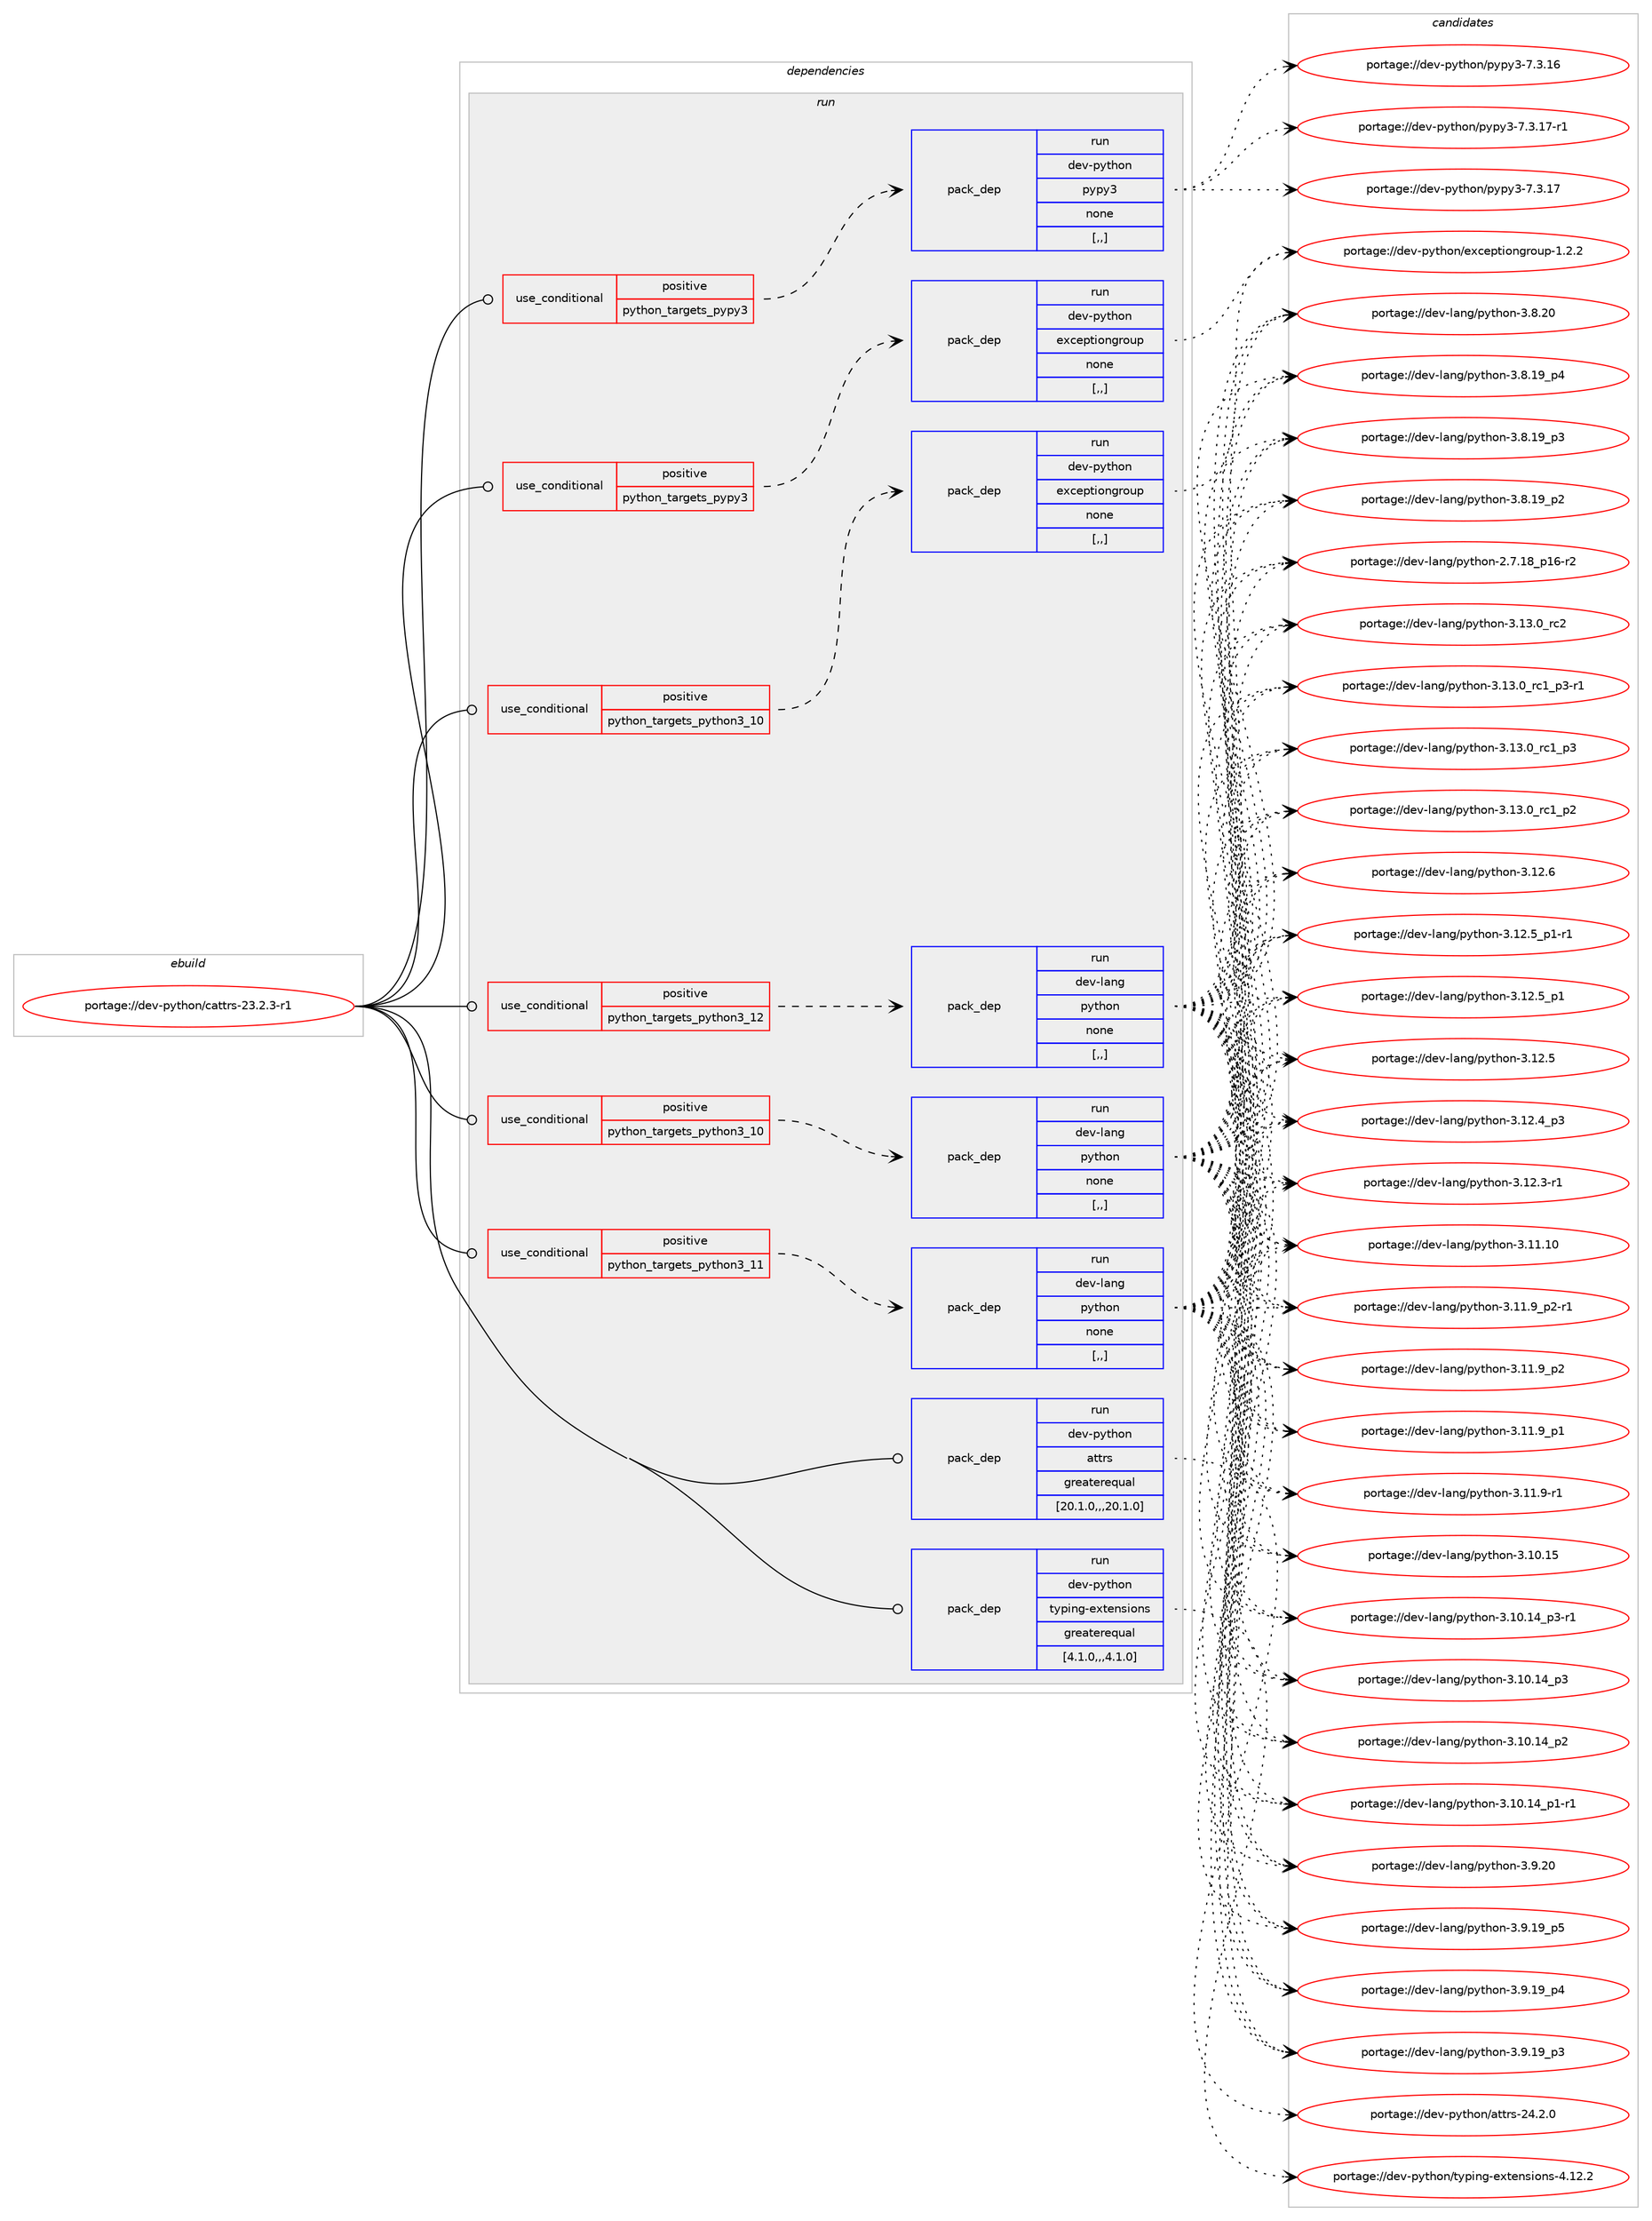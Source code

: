 digraph prolog {

# *************
# Graph options
# *************

newrank=true;
concentrate=true;
compound=true;
graph [rankdir=LR,fontname=Helvetica,fontsize=10,ranksep=1.5];#, ranksep=2.5, nodesep=0.2];
edge  [arrowhead=vee];
node  [fontname=Helvetica,fontsize=10];

# **********
# The ebuild
# **********

subgraph cluster_leftcol {
color=gray;
label=<<i>ebuild</i>>;
id [label="portage://dev-python/cattrs-23.2.3-r1", color=red, width=4, href="../dev-python/cattrs-23.2.3-r1.svg"];
}

# ****************
# The dependencies
# ****************

subgraph cluster_midcol {
color=gray;
label=<<i>dependencies</i>>;
subgraph cluster_compile {
fillcolor="#eeeeee";
style=filled;
label=<<i>compile</i>>;
}
subgraph cluster_compileandrun {
fillcolor="#eeeeee";
style=filled;
label=<<i>compile and run</i>>;
}
subgraph cluster_run {
fillcolor="#eeeeee";
style=filled;
label=<<i>run</i>>;
subgraph cond161797 {
dependency637604 [label=<<TABLE BORDER="0" CELLBORDER="1" CELLSPACING="0" CELLPADDING="4"><TR><TD ROWSPAN="3" CELLPADDING="10">use_conditional</TD></TR><TR><TD>positive</TD></TR><TR><TD>python_targets_pypy3</TD></TR></TABLE>>, shape=none, color=red];
subgraph pack470990 {
dependency637605 [label=<<TABLE BORDER="0" CELLBORDER="1" CELLSPACING="0" CELLPADDING="4" WIDTH="220"><TR><TD ROWSPAN="6" CELLPADDING="30">pack_dep</TD></TR><TR><TD WIDTH="110">run</TD></TR><TR><TD>dev-python</TD></TR><TR><TD>exceptiongroup</TD></TR><TR><TD>none</TD></TR><TR><TD>[,,]</TD></TR></TABLE>>, shape=none, color=blue];
}
dependency637604:e -> dependency637605:w [weight=20,style="dashed",arrowhead="vee"];
}
id:e -> dependency637604:w [weight=20,style="solid",arrowhead="odot"];
subgraph cond161798 {
dependency637606 [label=<<TABLE BORDER="0" CELLBORDER="1" CELLSPACING="0" CELLPADDING="4"><TR><TD ROWSPAN="3" CELLPADDING="10">use_conditional</TD></TR><TR><TD>positive</TD></TR><TR><TD>python_targets_pypy3</TD></TR></TABLE>>, shape=none, color=red];
subgraph pack470991 {
dependency637607 [label=<<TABLE BORDER="0" CELLBORDER="1" CELLSPACING="0" CELLPADDING="4" WIDTH="220"><TR><TD ROWSPAN="6" CELLPADDING="30">pack_dep</TD></TR><TR><TD WIDTH="110">run</TD></TR><TR><TD>dev-python</TD></TR><TR><TD>pypy3</TD></TR><TR><TD>none</TD></TR><TR><TD>[,,]</TD></TR></TABLE>>, shape=none, color=blue];
}
dependency637606:e -> dependency637607:w [weight=20,style="dashed",arrowhead="vee"];
}
id:e -> dependency637606:w [weight=20,style="solid",arrowhead="odot"];
subgraph cond161799 {
dependency637608 [label=<<TABLE BORDER="0" CELLBORDER="1" CELLSPACING="0" CELLPADDING="4"><TR><TD ROWSPAN="3" CELLPADDING="10">use_conditional</TD></TR><TR><TD>positive</TD></TR><TR><TD>python_targets_python3_10</TD></TR></TABLE>>, shape=none, color=red];
subgraph pack470992 {
dependency637609 [label=<<TABLE BORDER="0" CELLBORDER="1" CELLSPACING="0" CELLPADDING="4" WIDTH="220"><TR><TD ROWSPAN="6" CELLPADDING="30">pack_dep</TD></TR><TR><TD WIDTH="110">run</TD></TR><TR><TD>dev-lang</TD></TR><TR><TD>python</TD></TR><TR><TD>none</TD></TR><TR><TD>[,,]</TD></TR></TABLE>>, shape=none, color=blue];
}
dependency637608:e -> dependency637609:w [weight=20,style="dashed",arrowhead="vee"];
}
id:e -> dependency637608:w [weight=20,style="solid",arrowhead="odot"];
subgraph cond161800 {
dependency637610 [label=<<TABLE BORDER="0" CELLBORDER="1" CELLSPACING="0" CELLPADDING="4"><TR><TD ROWSPAN="3" CELLPADDING="10">use_conditional</TD></TR><TR><TD>positive</TD></TR><TR><TD>python_targets_python3_10</TD></TR></TABLE>>, shape=none, color=red];
subgraph pack470993 {
dependency637611 [label=<<TABLE BORDER="0" CELLBORDER="1" CELLSPACING="0" CELLPADDING="4" WIDTH="220"><TR><TD ROWSPAN="6" CELLPADDING="30">pack_dep</TD></TR><TR><TD WIDTH="110">run</TD></TR><TR><TD>dev-python</TD></TR><TR><TD>exceptiongroup</TD></TR><TR><TD>none</TD></TR><TR><TD>[,,]</TD></TR></TABLE>>, shape=none, color=blue];
}
dependency637610:e -> dependency637611:w [weight=20,style="dashed",arrowhead="vee"];
}
id:e -> dependency637610:w [weight=20,style="solid",arrowhead="odot"];
subgraph cond161801 {
dependency637612 [label=<<TABLE BORDER="0" CELLBORDER="1" CELLSPACING="0" CELLPADDING="4"><TR><TD ROWSPAN="3" CELLPADDING="10">use_conditional</TD></TR><TR><TD>positive</TD></TR><TR><TD>python_targets_python3_11</TD></TR></TABLE>>, shape=none, color=red];
subgraph pack470994 {
dependency637613 [label=<<TABLE BORDER="0" CELLBORDER="1" CELLSPACING="0" CELLPADDING="4" WIDTH="220"><TR><TD ROWSPAN="6" CELLPADDING="30">pack_dep</TD></TR><TR><TD WIDTH="110">run</TD></TR><TR><TD>dev-lang</TD></TR><TR><TD>python</TD></TR><TR><TD>none</TD></TR><TR><TD>[,,]</TD></TR></TABLE>>, shape=none, color=blue];
}
dependency637612:e -> dependency637613:w [weight=20,style="dashed",arrowhead="vee"];
}
id:e -> dependency637612:w [weight=20,style="solid",arrowhead="odot"];
subgraph cond161802 {
dependency637614 [label=<<TABLE BORDER="0" CELLBORDER="1" CELLSPACING="0" CELLPADDING="4"><TR><TD ROWSPAN="3" CELLPADDING="10">use_conditional</TD></TR><TR><TD>positive</TD></TR><TR><TD>python_targets_python3_12</TD></TR></TABLE>>, shape=none, color=red];
subgraph pack470995 {
dependency637615 [label=<<TABLE BORDER="0" CELLBORDER="1" CELLSPACING="0" CELLPADDING="4" WIDTH="220"><TR><TD ROWSPAN="6" CELLPADDING="30">pack_dep</TD></TR><TR><TD WIDTH="110">run</TD></TR><TR><TD>dev-lang</TD></TR><TR><TD>python</TD></TR><TR><TD>none</TD></TR><TR><TD>[,,]</TD></TR></TABLE>>, shape=none, color=blue];
}
dependency637614:e -> dependency637615:w [weight=20,style="dashed",arrowhead="vee"];
}
id:e -> dependency637614:w [weight=20,style="solid",arrowhead="odot"];
subgraph pack470996 {
dependency637616 [label=<<TABLE BORDER="0" CELLBORDER="1" CELLSPACING="0" CELLPADDING="4" WIDTH="220"><TR><TD ROWSPAN="6" CELLPADDING="30">pack_dep</TD></TR><TR><TD WIDTH="110">run</TD></TR><TR><TD>dev-python</TD></TR><TR><TD>attrs</TD></TR><TR><TD>greaterequal</TD></TR><TR><TD>[20.1.0,,,20.1.0]</TD></TR></TABLE>>, shape=none, color=blue];
}
id:e -> dependency637616:w [weight=20,style="solid",arrowhead="odot"];
subgraph pack470997 {
dependency637617 [label=<<TABLE BORDER="0" CELLBORDER="1" CELLSPACING="0" CELLPADDING="4" WIDTH="220"><TR><TD ROWSPAN="6" CELLPADDING="30">pack_dep</TD></TR><TR><TD WIDTH="110">run</TD></TR><TR><TD>dev-python</TD></TR><TR><TD>typing-extensions</TD></TR><TR><TD>greaterequal</TD></TR><TR><TD>[4.1.0,,,4.1.0]</TD></TR></TABLE>>, shape=none, color=blue];
}
id:e -> dependency637617:w [weight=20,style="solid",arrowhead="odot"];
}
}

# **************
# The candidates
# **************

subgraph cluster_choices {
rank=same;
color=gray;
label=<<i>candidates</i>>;

subgraph choice470990 {
color=black;
nodesep=1;
choice100101118451121211161041111104710112099101112116105111110103114111117112454946504650 [label="portage://dev-python/exceptiongroup-1.2.2", color=red, width=4,href="../dev-python/exceptiongroup-1.2.2.svg"];
dependency637605:e -> choice100101118451121211161041111104710112099101112116105111110103114111117112454946504650:w [style=dotted,weight="100"];
}
subgraph choice470991 {
color=black;
nodesep=1;
choice100101118451121211161041111104711212111212151455546514649554511449 [label="portage://dev-python/pypy3-7.3.17-r1", color=red, width=4,href="../dev-python/pypy3-7.3.17-r1.svg"];
choice10010111845112121116104111110471121211121215145554651464955 [label="portage://dev-python/pypy3-7.3.17", color=red, width=4,href="../dev-python/pypy3-7.3.17.svg"];
choice10010111845112121116104111110471121211121215145554651464954 [label="portage://dev-python/pypy3-7.3.16", color=red, width=4,href="../dev-python/pypy3-7.3.16.svg"];
dependency637607:e -> choice100101118451121211161041111104711212111212151455546514649554511449:w [style=dotted,weight="100"];
dependency637607:e -> choice10010111845112121116104111110471121211121215145554651464955:w [style=dotted,weight="100"];
dependency637607:e -> choice10010111845112121116104111110471121211121215145554651464954:w [style=dotted,weight="100"];
}
subgraph choice470992 {
color=black;
nodesep=1;
choice10010111845108971101034711212111610411111045514649514648951149950 [label="portage://dev-lang/python-3.13.0_rc2", color=red, width=4,href="../dev-lang/python-3.13.0_rc2.svg"];
choice1001011184510897110103471121211161041111104551464951464895114994995112514511449 [label="portage://dev-lang/python-3.13.0_rc1_p3-r1", color=red, width=4,href="../dev-lang/python-3.13.0_rc1_p3-r1.svg"];
choice100101118451089711010347112121116104111110455146495146489511499499511251 [label="portage://dev-lang/python-3.13.0_rc1_p3", color=red, width=4,href="../dev-lang/python-3.13.0_rc1_p3.svg"];
choice100101118451089711010347112121116104111110455146495146489511499499511250 [label="portage://dev-lang/python-3.13.0_rc1_p2", color=red, width=4,href="../dev-lang/python-3.13.0_rc1_p2.svg"];
choice10010111845108971101034711212111610411111045514649504654 [label="portage://dev-lang/python-3.12.6", color=red, width=4,href="../dev-lang/python-3.12.6.svg"];
choice1001011184510897110103471121211161041111104551464950465395112494511449 [label="portage://dev-lang/python-3.12.5_p1-r1", color=red, width=4,href="../dev-lang/python-3.12.5_p1-r1.svg"];
choice100101118451089711010347112121116104111110455146495046539511249 [label="portage://dev-lang/python-3.12.5_p1", color=red, width=4,href="../dev-lang/python-3.12.5_p1.svg"];
choice10010111845108971101034711212111610411111045514649504653 [label="portage://dev-lang/python-3.12.5", color=red, width=4,href="../dev-lang/python-3.12.5.svg"];
choice100101118451089711010347112121116104111110455146495046529511251 [label="portage://dev-lang/python-3.12.4_p3", color=red, width=4,href="../dev-lang/python-3.12.4_p3.svg"];
choice100101118451089711010347112121116104111110455146495046514511449 [label="portage://dev-lang/python-3.12.3-r1", color=red, width=4,href="../dev-lang/python-3.12.3-r1.svg"];
choice1001011184510897110103471121211161041111104551464949464948 [label="portage://dev-lang/python-3.11.10", color=red, width=4,href="../dev-lang/python-3.11.10.svg"];
choice1001011184510897110103471121211161041111104551464949465795112504511449 [label="portage://dev-lang/python-3.11.9_p2-r1", color=red, width=4,href="../dev-lang/python-3.11.9_p2-r1.svg"];
choice100101118451089711010347112121116104111110455146494946579511250 [label="portage://dev-lang/python-3.11.9_p2", color=red, width=4,href="../dev-lang/python-3.11.9_p2.svg"];
choice100101118451089711010347112121116104111110455146494946579511249 [label="portage://dev-lang/python-3.11.9_p1", color=red, width=4,href="../dev-lang/python-3.11.9_p1.svg"];
choice100101118451089711010347112121116104111110455146494946574511449 [label="portage://dev-lang/python-3.11.9-r1", color=red, width=4,href="../dev-lang/python-3.11.9-r1.svg"];
choice1001011184510897110103471121211161041111104551464948464953 [label="portage://dev-lang/python-3.10.15", color=red, width=4,href="../dev-lang/python-3.10.15.svg"];
choice100101118451089711010347112121116104111110455146494846495295112514511449 [label="portage://dev-lang/python-3.10.14_p3-r1", color=red, width=4,href="../dev-lang/python-3.10.14_p3-r1.svg"];
choice10010111845108971101034711212111610411111045514649484649529511251 [label="portage://dev-lang/python-3.10.14_p3", color=red, width=4,href="../dev-lang/python-3.10.14_p3.svg"];
choice10010111845108971101034711212111610411111045514649484649529511250 [label="portage://dev-lang/python-3.10.14_p2", color=red, width=4,href="../dev-lang/python-3.10.14_p2.svg"];
choice100101118451089711010347112121116104111110455146494846495295112494511449 [label="portage://dev-lang/python-3.10.14_p1-r1", color=red, width=4,href="../dev-lang/python-3.10.14_p1-r1.svg"];
choice10010111845108971101034711212111610411111045514657465048 [label="portage://dev-lang/python-3.9.20", color=red, width=4,href="../dev-lang/python-3.9.20.svg"];
choice100101118451089711010347112121116104111110455146574649579511253 [label="portage://dev-lang/python-3.9.19_p5", color=red, width=4,href="../dev-lang/python-3.9.19_p5.svg"];
choice100101118451089711010347112121116104111110455146574649579511252 [label="portage://dev-lang/python-3.9.19_p4", color=red, width=4,href="../dev-lang/python-3.9.19_p4.svg"];
choice100101118451089711010347112121116104111110455146574649579511251 [label="portage://dev-lang/python-3.9.19_p3", color=red, width=4,href="../dev-lang/python-3.9.19_p3.svg"];
choice10010111845108971101034711212111610411111045514656465048 [label="portage://dev-lang/python-3.8.20", color=red, width=4,href="../dev-lang/python-3.8.20.svg"];
choice100101118451089711010347112121116104111110455146564649579511252 [label="portage://dev-lang/python-3.8.19_p4", color=red, width=4,href="../dev-lang/python-3.8.19_p4.svg"];
choice100101118451089711010347112121116104111110455146564649579511251 [label="portage://dev-lang/python-3.8.19_p3", color=red, width=4,href="../dev-lang/python-3.8.19_p3.svg"];
choice100101118451089711010347112121116104111110455146564649579511250 [label="portage://dev-lang/python-3.8.19_p2", color=red, width=4,href="../dev-lang/python-3.8.19_p2.svg"];
choice100101118451089711010347112121116104111110455046554649569511249544511450 [label="portage://dev-lang/python-2.7.18_p16-r2", color=red, width=4,href="../dev-lang/python-2.7.18_p16-r2.svg"];
dependency637609:e -> choice10010111845108971101034711212111610411111045514649514648951149950:w [style=dotted,weight="100"];
dependency637609:e -> choice1001011184510897110103471121211161041111104551464951464895114994995112514511449:w [style=dotted,weight="100"];
dependency637609:e -> choice100101118451089711010347112121116104111110455146495146489511499499511251:w [style=dotted,weight="100"];
dependency637609:e -> choice100101118451089711010347112121116104111110455146495146489511499499511250:w [style=dotted,weight="100"];
dependency637609:e -> choice10010111845108971101034711212111610411111045514649504654:w [style=dotted,weight="100"];
dependency637609:e -> choice1001011184510897110103471121211161041111104551464950465395112494511449:w [style=dotted,weight="100"];
dependency637609:e -> choice100101118451089711010347112121116104111110455146495046539511249:w [style=dotted,weight="100"];
dependency637609:e -> choice10010111845108971101034711212111610411111045514649504653:w [style=dotted,weight="100"];
dependency637609:e -> choice100101118451089711010347112121116104111110455146495046529511251:w [style=dotted,weight="100"];
dependency637609:e -> choice100101118451089711010347112121116104111110455146495046514511449:w [style=dotted,weight="100"];
dependency637609:e -> choice1001011184510897110103471121211161041111104551464949464948:w [style=dotted,weight="100"];
dependency637609:e -> choice1001011184510897110103471121211161041111104551464949465795112504511449:w [style=dotted,weight="100"];
dependency637609:e -> choice100101118451089711010347112121116104111110455146494946579511250:w [style=dotted,weight="100"];
dependency637609:e -> choice100101118451089711010347112121116104111110455146494946579511249:w [style=dotted,weight="100"];
dependency637609:e -> choice100101118451089711010347112121116104111110455146494946574511449:w [style=dotted,weight="100"];
dependency637609:e -> choice1001011184510897110103471121211161041111104551464948464953:w [style=dotted,weight="100"];
dependency637609:e -> choice100101118451089711010347112121116104111110455146494846495295112514511449:w [style=dotted,weight="100"];
dependency637609:e -> choice10010111845108971101034711212111610411111045514649484649529511251:w [style=dotted,weight="100"];
dependency637609:e -> choice10010111845108971101034711212111610411111045514649484649529511250:w [style=dotted,weight="100"];
dependency637609:e -> choice100101118451089711010347112121116104111110455146494846495295112494511449:w [style=dotted,weight="100"];
dependency637609:e -> choice10010111845108971101034711212111610411111045514657465048:w [style=dotted,weight="100"];
dependency637609:e -> choice100101118451089711010347112121116104111110455146574649579511253:w [style=dotted,weight="100"];
dependency637609:e -> choice100101118451089711010347112121116104111110455146574649579511252:w [style=dotted,weight="100"];
dependency637609:e -> choice100101118451089711010347112121116104111110455146574649579511251:w [style=dotted,weight="100"];
dependency637609:e -> choice10010111845108971101034711212111610411111045514656465048:w [style=dotted,weight="100"];
dependency637609:e -> choice100101118451089711010347112121116104111110455146564649579511252:w [style=dotted,weight="100"];
dependency637609:e -> choice100101118451089711010347112121116104111110455146564649579511251:w [style=dotted,weight="100"];
dependency637609:e -> choice100101118451089711010347112121116104111110455146564649579511250:w [style=dotted,weight="100"];
dependency637609:e -> choice100101118451089711010347112121116104111110455046554649569511249544511450:w [style=dotted,weight="100"];
}
subgraph choice470993 {
color=black;
nodesep=1;
choice100101118451121211161041111104710112099101112116105111110103114111117112454946504650 [label="portage://dev-python/exceptiongroup-1.2.2", color=red, width=4,href="../dev-python/exceptiongroup-1.2.2.svg"];
dependency637611:e -> choice100101118451121211161041111104710112099101112116105111110103114111117112454946504650:w [style=dotted,weight="100"];
}
subgraph choice470994 {
color=black;
nodesep=1;
choice10010111845108971101034711212111610411111045514649514648951149950 [label="portage://dev-lang/python-3.13.0_rc2", color=red, width=4,href="../dev-lang/python-3.13.0_rc2.svg"];
choice1001011184510897110103471121211161041111104551464951464895114994995112514511449 [label="portage://dev-lang/python-3.13.0_rc1_p3-r1", color=red, width=4,href="../dev-lang/python-3.13.0_rc1_p3-r1.svg"];
choice100101118451089711010347112121116104111110455146495146489511499499511251 [label="portage://dev-lang/python-3.13.0_rc1_p3", color=red, width=4,href="../dev-lang/python-3.13.0_rc1_p3.svg"];
choice100101118451089711010347112121116104111110455146495146489511499499511250 [label="portage://dev-lang/python-3.13.0_rc1_p2", color=red, width=4,href="../dev-lang/python-3.13.0_rc1_p2.svg"];
choice10010111845108971101034711212111610411111045514649504654 [label="portage://dev-lang/python-3.12.6", color=red, width=4,href="../dev-lang/python-3.12.6.svg"];
choice1001011184510897110103471121211161041111104551464950465395112494511449 [label="portage://dev-lang/python-3.12.5_p1-r1", color=red, width=4,href="../dev-lang/python-3.12.5_p1-r1.svg"];
choice100101118451089711010347112121116104111110455146495046539511249 [label="portage://dev-lang/python-3.12.5_p1", color=red, width=4,href="../dev-lang/python-3.12.5_p1.svg"];
choice10010111845108971101034711212111610411111045514649504653 [label="portage://dev-lang/python-3.12.5", color=red, width=4,href="../dev-lang/python-3.12.5.svg"];
choice100101118451089711010347112121116104111110455146495046529511251 [label="portage://dev-lang/python-3.12.4_p3", color=red, width=4,href="../dev-lang/python-3.12.4_p3.svg"];
choice100101118451089711010347112121116104111110455146495046514511449 [label="portage://dev-lang/python-3.12.3-r1", color=red, width=4,href="../dev-lang/python-3.12.3-r1.svg"];
choice1001011184510897110103471121211161041111104551464949464948 [label="portage://dev-lang/python-3.11.10", color=red, width=4,href="../dev-lang/python-3.11.10.svg"];
choice1001011184510897110103471121211161041111104551464949465795112504511449 [label="portage://dev-lang/python-3.11.9_p2-r1", color=red, width=4,href="../dev-lang/python-3.11.9_p2-r1.svg"];
choice100101118451089711010347112121116104111110455146494946579511250 [label="portage://dev-lang/python-3.11.9_p2", color=red, width=4,href="../dev-lang/python-3.11.9_p2.svg"];
choice100101118451089711010347112121116104111110455146494946579511249 [label="portage://dev-lang/python-3.11.9_p1", color=red, width=4,href="../dev-lang/python-3.11.9_p1.svg"];
choice100101118451089711010347112121116104111110455146494946574511449 [label="portage://dev-lang/python-3.11.9-r1", color=red, width=4,href="../dev-lang/python-3.11.9-r1.svg"];
choice1001011184510897110103471121211161041111104551464948464953 [label="portage://dev-lang/python-3.10.15", color=red, width=4,href="../dev-lang/python-3.10.15.svg"];
choice100101118451089711010347112121116104111110455146494846495295112514511449 [label="portage://dev-lang/python-3.10.14_p3-r1", color=red, width=4,href="../dev-lang/python-3.10.14_p3-r1.svg"];
choice10010111845108971101034711212111610411111045514649484649529511251 [label="portage://dev-lang/python-3.10.14_p3", color=red, width=4,href="../dev-lang/python-3.10.14_p3.svg"];
choice10010111845108971101034711212111610411111045514649484649529511250 [label="portage://dev-lang/python-3.10.14_p2", color=red, width=4,href="../dev-lang/python-3.10.14_p2.svg"];
choice100101118451089711010347112121116104111110455146494846495295112494511449 [label="portage://dev-lang/python-3.10.14_p1-r1", color=red, width=4,href="../dev-lang/python-3.10.14_p1-r1.svg"];
choice10010111845108971101034711212111610411111045514657465048 [label="portage://dev-lang/python-3.9.20", color=red, width=4,href="../dev-lang/python-3.9.20.svg"];
choice100101118451089711010347112121116104111110455146574649579511253 [label="portage://dev-lang/python-3.9.19_p5", color=red, width=4,href="../dev-lang/python-3.9.19_p5.svg"];
choice100101118451089711010347112121116104111110455146574649579511252 [label="portage://dev-lang/python-3.9.19_p4", color=red, width=4,href="../dev-lang/python-3.9.19_p4.svg"];
choice100101118451089711010347112121116104111110455146574649579511251 [label="portage://dev-lang/python-3.9.19_p3", color=red, width=4,href="../dev-lang/python-3.9.19_p3.svg"];
choice10010111845108971101034711212111610411111045514656465048 [label="portage://dev-lang/python-3.8.20", color=red, width=4,href="../dev-lang/python-3.8.20.svg"];
choice100101118451089711010347112121116104111110455146564649579511252 [label="portage://dev-lang/python-3.8.19_p4", color=red, width=4,href="../dev-lang/python-3.8.19_p4.svg"];
choice100101118451089711010347112121116104111110455146564649579511251 [label="portage://dev-lang/python-3.8.19_p3", color=red, width=4,href="../dev-lang/python-3.8.19_p3.svg"];
choice100101118451089711010347112121116104111110455146564649579511250 [label="portage://dev-lang/python-3.8.19_p2", color=red, width=4,href="../dev-lang/python-3.8.19_p2.svg"];
choice100101118451089711010347112121116104111110455046554649569511249544511450 [label="portage://dev-lang/python-2.7.18_p16-r2", color=red, width=4,href="../dev-lang/python-2.7.18_p16-r2.svg"];
dependency637613:e -> choice10010111845108971101034711212111610411111045514649514648951149950:w [style=dotted,weight="100"];
dependency637613:e -> choice1001011184510897110103471121211161041111104551464951464895114994995112514511449:w [style=dotted,weight="100"];
dependency637613:e -> choice100101118451089711010347112121116104111110455146495146489511499499511251:w [style=dotted,weight="100"];
dependency637613:e -> choice100101118451089711010347112121116104111110455146495146489511499499511250:w [style=dotted,weight="100"];
dependency637613:e -> choice10010111845108971101034711212111610411111045514649504654:w [style=dotted,weight="100"];
dependency637613:e -> choice1001011184510897110103471121211161041111104551464950465395112494511449:w [style=dotted,weight="100"];
dependency637613:e -> choice100101118451089711010347112121116104111110455146495046539511249:w [style=dotted,weight="100"];
dependency637613:e -> choice10010111845108971101034711212111610411111045514649504653:w [style=dotted,weight="100"];
dependency637613:e -> choice100101118451089711010347112121116104111110455146495046529511251:w [style=dotted,weight="100"];
dependency637613:e -> choice100101118451089711010347112121116104111110455146495046514511449:w [style=dotted,weight="100"];
dependency637613:e -> choice1001011184510897110103471121211161041111104551464949464948:w [style=dotted,weight="100"];
dependency637613:e -> choice1001011184510897110103471121211161041111104551464949465795112504511449:w [style=dotted,weight="100"];
dependency637613:e -> choice100101118451089711010347112121116104111110455146494946579511250:w [style=dotted,weight="100"];
dependency637613:e -> choice100101118451089711010347112121116104111110455146494946579511249:w [style=dotted,weight="100"];
dependency637613:e -> choice100101118451089711010347112121116104111110455146494946574511449:w [style=dotted,weight="100"];
dependency637613:e -> choice1001011184510897110103471121211161041111104551464948464953:w [style=dotted,weight="100"];
dependency637613:e -> choice100101118451089711010347112121116104111110455146494846495295112514511449:w [style=dotted,weight="100"];
dependency637613:e -> choice10010111845108971101034711212111610411111045514649484649529511251:w [style=dotted,weight="100"];
dependency637613:e -> choice10010111845108971101034711212111610411111045514649484649529511250:w [style=dotted,weight="100"];
dependency637613:e -> choice100101118451089711010347112121116104111110455146494846495295112494511449:w [style=dotted,weight="100"];
dependency637613:e -> choice10010111845108971101034711212111610411111045514657465048:w [style=dotted,weight="100"];
dependency637613:e -> choice100101118451089711010347112121116104111110455146574649579511253:w [style=dotted,weight="100"];
dependency637613:e -> choice100101118451089711010347112121116104111110455146574649579511252:w [style=dotted,weight="100"];
dependency637613:e -> choice100101118451089711010347112121116104111110455146574649579511251:w [style=dotted,weight="100"];
dependency637613:e -> choice10010111845108971101034711212111610411111045514656465048:w [style=dotted,weight="100"];
dependency637613:e -> choice100101118451089711010347112121116104111110455146564649579511252:w [style=dotted,weight="100"];
dependency637613:e -> choice100101118451089711010347112121116104111110455146564649579511251:w [style=dotted,weight="100"];
dependency637613:e -> choice100101118451089711010347112121116104111110455146564649579511250:w [style=dotted,weight="100"];
dependency637613:e -> choice100101118451089711010347112121116104111110455046554649569511249544511450:w [style=dotted,weight="100"];
}
subgraph choice470995 {
color=black;
nodesep=1;
choice10010111845108971101034711212111610411111045514649514648951149950 [label="portage://dev-lang/python-3.13.0_rc2", color=red, width=4,href="../dev-lang/python-3.13.0_rc2.svg"];
choice1001011184510897110103471121211161041111104551464951464895114994995112514511449 [label="portage://dev-lang/python-3.13.0_rc1_p3-r1", color=red, width=4,href="../dev-lang/python-3.13.0_rc1_p3-r1.svg"];
choice100101118451089711010347112121116104111110455146495146489511499499511251 [label="portage://dev-lang/python-3.13.0_rc1_p3", color=red, width=4,href="../dev-lang/python-3.13.0_rc1_p3.svg"];
choice100101118451089711010347112121116104111110455146495146489511499499511250 [label="portage://dev-lang/python-3.13.0_rc1_p2", color=red, width=4,href="../dev-lang/python-3.13.0_rc1_p2.svg"];
choice10010111845108971101034711212111610411111045514649504654 [label="portage://dev-lang/python-3.12.6", color=red, width=4,href="../dev-lang/python-3.12.6.svg"];
choice1001011184510897110103471121211161041111104551464950465395112494511449 [label="portage://dev-lang/python-3.12.5_p1-r1", color=red, width=4,href="../dev-lang/python-3.12.5_p1-r1.svg"];
choice100101118451089711010347112121116104111110455146495046539511249 [label="portage://dev-lang/python-3.12.5_p1", color=red, width=4,href="../dev-lang/python-3.12.5_p1.svg"];
choice10010111845108971101034711212111610411111045514649504653 [label="portage://dev-lang/python-3.12.5", color=red, width=4,href="../dev-lang/python-3.12.5.svg"];
choice100101118451089711010347112121116104111110455146495046529511251 [label="portage://dev-lang/python-3.12.4_p3", color=red, width=4,href="../dev-lang/python-3.12.4_p3.svg"];
choice100101118451089711010347112121116104111110455146495046514511449 [label="portage://dev-lang/python-3.12.3-r1", color=red, width=4,href="../dev-lang/python-3.12.3-r1.svg"];
choice1001011184510897110103471121211161041111104551464949464948 [label="portage://dev-lang/python-3.11.10", color=red, width=4,href="../dev-lang/python-3.11.10.svg"];
choice1001011184510897110103471121211161041111104551464949465795112504511449 [label="portage://dev-lang/python-3.11.9_p2-r1", color=red, width=4,href="../dev-lang/python-3.11.9_p2-r1.svg"];
choice100101118451089711010347112121116104111110455146494946579511250 [label="portage://dev-lang/python-3.11.9_p2", color=red, width=4,href="../dev-lang/python-3.11.9_p2.svg"];
choice100101118451089711010347112121116104111110455146494946579511249 [label="portage://dev-lang/python-3.11.9_p1", color=red, width=4,href="../dev-lang/python-3.11.9_p1.svg"];
choice100101118451089711010347112121116104111110455146494946574511449 [label="portage://dev-lang/python-3.11.9-r1", color=red, width=4,href="../dev-lang/python-3.11.9-r1.svg"];
choice1001011184510897110103471121211161041111104551464948464953 [label="portage://dev-lang/python-3.10.15", color=red, width=4,href="../dev-lang/python-3.10.15.svg"];
choice100101118451089711010347112121116104111110455146494846495295112514511449 [label="portage://dev-lang/python-3.10.14_p3-r1", color=red, width=4,href="../dev-lang/python-3.10.14_p3-r1.svg"];
choice10010111845108971101034711212111610411111045514649484649529511251 [label="portage://dev-lang/python-3.10.14_p3", color=red, width=4,href="../dev-lang/python-3.10.14_p3.svg"];
choice10010111845108971101034711212111610411111045514649484649529511250 [label="portage://dev-lang/python-3.10.14_p2", color=red, width=4,href="../dev-lang/python-3.10.14_p2.svg"];
choice100101118451089711010347112121116104111110455146494846495295112494511449 [label="portage://dev-lang/python-3.10.14_p1-r1", color=red, width=4,href="../dev-lang/python-3.10.14_p1-r1.svg"];
choice10010111845108971101034711212111610411111045514657465048 [label="portage://dev-lang/python-3.9.20", color=red, width=4,href="../dev-lang/python-3.9.20.svg"];
choice100101118451089711010347112121116104111110455146574649579511253 [label="portage://dev-lang/python-3.9.19_p5", color=red, width=4,href="../dev-lang/python-3.9.19_p5.svg"];
choice100101118451089711010347112121116104111110455146574649579511252 [label="portage://dev-lang/python-3.9.19_p4", color=red, width=4,href="../dev-lang/python-3.9.19_p4.svg"];
choice100101118451089711010347112121116104111110455146574649579511251 [label="portage://dev-lang/python-3.9.19_p3", color=red, width=4,href="../dev-lang/python-3.9.19_p3.svg"];
choice10010111845108971101034711212111610411111045514656465048 [label="portage://dev-lang/python-3.8.20", color=red, width=4,href="../dev-lang/python-3.8.20.svg"];
choice100101118451089711010347112121116104111110455146564649579511252 [label="portage://dev-lang/python-3.8.19_p4", color=red, width=4,href="../dev-lang/python-3.8.19_p4.svg"];
choice100101118451089711010347112121116104111110455146564649579511251 [label="portage://dev-lang/python-3.8.19_p3", color=red, width=4,href="../dev-lang/python-3.8.19_p3.svg"];
choice100101118451089711010347112121116104111110455146564649579511250 [label="portage://dev-lang/python-3.8.19_p2", color=red, width=4,href="../dev-lang/python-3.8.19_p2.svg"];
choice100101118451089711010347112121116104111110455046554649569511249544511450 [label="portage://dev-lang/python-2.7.18_p16-r2", color=red, width=4,href="../dev-lang/python-2.7.18_p16-r2.svg"];
dependency637615:e -> choice10010111845108971101034711212111610411111045514649514648951149950:w [style=dotted,weight="100"];
dependency637615:e -> choice1001011184510897110103471121211161041111104551464951464895114994995112514511449:w [style=dotted,weight="100"];
dependency637615:e -> choice100101118451089711010347112121116104111110455146495146489511499499511251:w [style=dotted,weight="100"];
dependency637615:e -> choice100101118451089711010347112121116104111110455146495146489511499499511250:w [style=dotted,weight="100"];
dependency637615:e -> choice10010111845108971101034711212111610411111045514649504654:w [style=dotted,weight="100"];
dependency637615:e -> choice1001011184510897110103471121211161041111104551464950465395112494511449:w [style=dotted,weight="100"];
dependency637615:e -> choice100101118451089711010347112121116104111110455146495046539511249:w [style=dotted,weight="100"];
dependency637615:e -> choice10010111845108971101034711212111610411111045514649504653:w [style=dotted,weight="100"];
dependency637615:e -> choice100101118451089711010347112121116104111110455146495046529511251:w [style=dotted,weight="100"];
dependency637615:e -> choice100101118451089711010347112121116104111110455146495046514511449:w [style=dotted,weight="100"];
dependency637615:e -> choice1001011184510897110103471121211161041111104551464949464948:w [style=dotted,weight="100"];
dependency637615:e -> choice1001011184510897110103471121211161041111104551464949465795112504511449:w [style=dotted,weight="100"];
dependency637615:e -> choice100101118451089711010347112121116104111110455146494946579511250:w [style=dotted,weight="100"];
dependency637615:e -> choice100101118451089711010347112121116104111110455146494946579511249:w [style=dotted,weight="100"];
dependency637615:e -> choice100101118451089711010347112121116104111110455146494946574511449:w [style=dotted,weight="100"];
dependency637615:e -> choice1001011184510897110103471121211161041111104551464948464953:w [style=dotted,weight="100"];
dependency637615:e -> choice100101118451089711010347112121116104111110455146494846495295112514511449:w [style=dotted,weight="100"];
dependency637615:e -> choice10010111845108971101034711212111610411111045514649484649529511251:w [style=dotted,weight="100"];
dependency637615:e -> choice10010111845108971101034711212111610411111045514649484649529511250:w [style=dotted,weight="100"];
dependency637615:e -> choice100101118451089711010347112121116104111110455146494846495295112494511449:w [style=dotted,weight="100"];
dependency637615:e -> choice10010111845108971101034711212111610411111045514657465048:w [style=dotted,weight="100"];
dependency637615:e -> choice100101118451089711010347112121116104111110455146574649579511253:w [style=dotted,weight="100"];
dependency637615:e -> choice100101118451089711010347112121116104111110455146574649579511252:w [style=dotted,weight="100"];
dependency637615:e -> choice100101118451089711010347112121116104111110455146574649579511251:w [style=dotted,weight="100"];
dependency637615:e -> choice10010111845108971101034711212111610411111045514656465048:w [style=dotted,weight="100"];
dependency637615:e -> choice100101118451089711010347112121116104111110455146564649579511252:w [style=dotted,weight="100"];
dependency637615:e -> choice100101118451089711010347112121116104111110455146564649579511251:w [style=dotted,weight="100"];
dependency637615:e -> choice100101118451089711010347112121116104111110455146564649579511250:w [style=dotted,weight="100"];
dependency637615:e -> choice100101118451089711010347112121116104111110455046554649569511249544511450:w [style=dotted,weight="100"];
}
subgraph choice470996 {
color=black;
nodesep=1;
choice10010111845112121116104111110479711611611411545505246504648 [label="portage://dev-python/attrs-24.2.0", color=red, width=4,href="../dev-python/attrs-24.2.0.svg"];
dependency637616:e -> choice10010111845112121116104111110479711611611411545505246504648:w [style=dotted,weight="100"];
}
subgraph choice470997 {
color=black;
nodesep=1;
choice10010111845112121116104111110471161211121051101034510112011610111011510511111011545524649504650 [label="portage://dev-python/typing-extensions-4.12.2", color=red, width=4,href="../dev-python/typing-extensions-4.12.2.svg"];
dependency637617:e -> choice10010111845112121116104111110471161211121051101034510112011610111011510511111011545524649504650:w [style=dotted,weight="100"];
}
}

}
